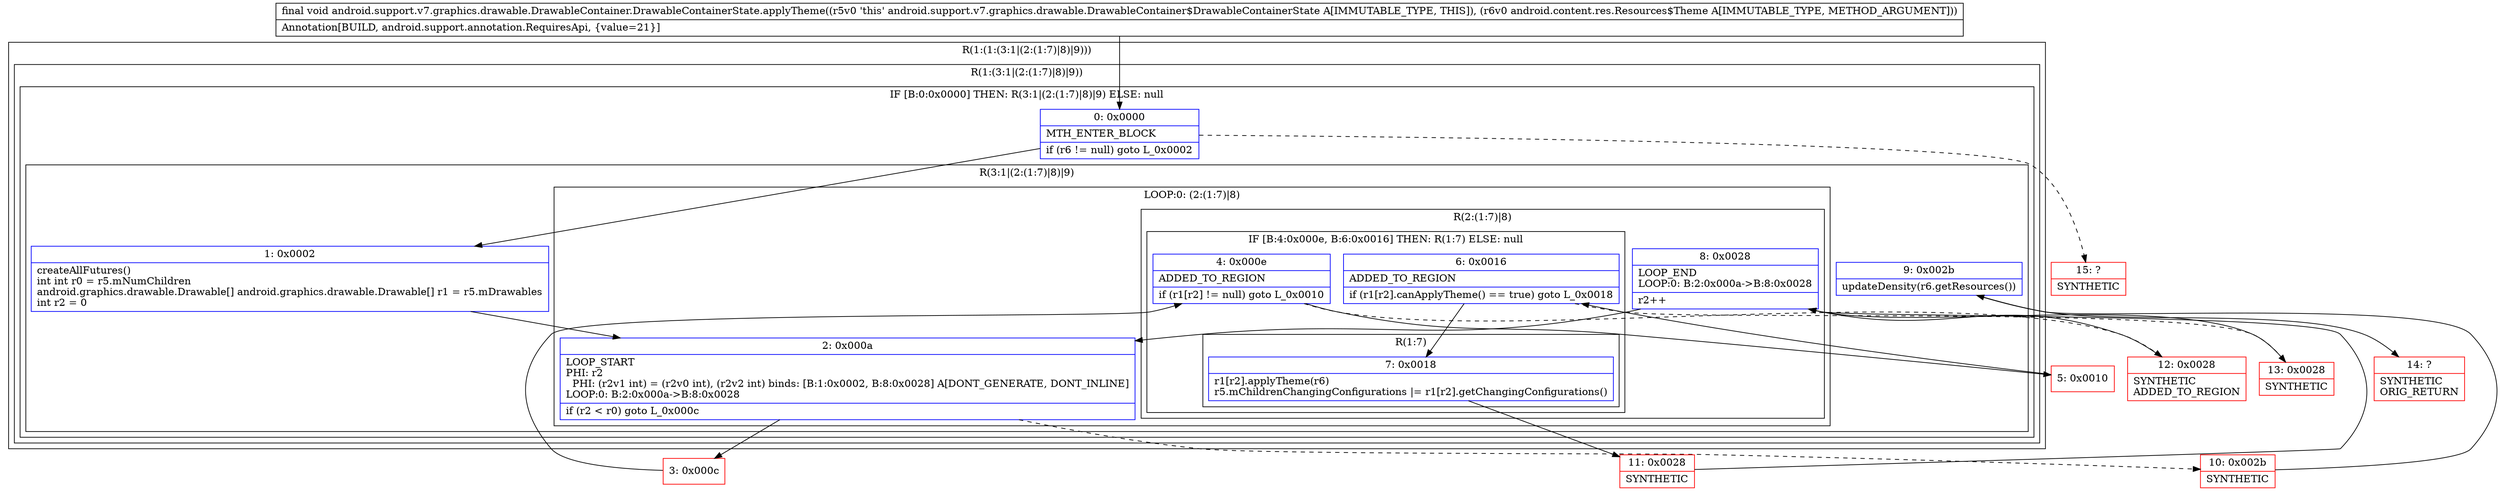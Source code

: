 digraph "CFG forandroid.support.v7.graphics.drawable.DrawableContainer.DrawableContainerState.applyTheme(Landroid\/content\/res\/Resources$Theme;)V" {
subgraph cluster_Region_1577900847 {
label = "R(1:(1:(3:1|(2:(1:7)|8)|9)))";
node [shape=record,color=blue];
subgraph cluster_Region_1763502971 {
label = "R(1:(3:1|(2:(1:7)|8)|9))";
node [shape=record,color=blue];
subgraph cluster_IfRegion_1609102448 {
label = "IF [B:0:0x0000] THEN: R(3:1|(2:(1:7)|8)|9) ELSE: null";
node [shape=record,color=blue];
Node_0 [shape=record,label="{0\:\ 0x0000|MTH_ENTER_BLOCK\l|if (r6 != null) goto L_0x0002\l}"];
subgraph cluster_Region_2083821999 {
label = "R(3:1|(2:(1:7)|8)|9)";
node [shape=record,color=blue];
Node_1 [shape=record,label="{1\:\ 0x0002|createAllFutures()\lint int r0 = r5.mNumChildren\landroid.graphics.drawable.Drawable[] android.graphics.drawable.Drawable[] r1 = r5.mDrawables\lint r2 = 0\l}"];
subgraph cluster_LoopRegion_1541738858 {
label = "LOOP:0: (2:(1:7)|8)";
node [shape=record,color=blue];
Node_2 [shape=record,label="{2\:\ 0x000a|LOOP_START\lPHI: r2 \l  PHI: (r2v1 int) = (r2v0 int), (r2v2 int) binds: [B:1:0x0002, B:8:0x0028] A[DONT_GENERATE, DONT_INLINE]\lLOOP:0: B:2:0x000a\-\>B:8:0x0028\l|if (r2 \< r0) goto L_0x000c\l}"];
subgraph cluster_Region_1204939547 {
label = "R(2:(1:7)|8)";
node [shape=record,color=blue];
subgraph cluster_IfRegion_1909501280 {
label = "IF [B:4:0x000e, B:6:0x0016] THEN: R(1:7) ELSE: null";
node [shape=record,color=blue];
Node_4 [shape=record,label="{4\:\ 0x000e|ADDED_TO_REGION\l|if (r1[r2] != null) goto L_0x0010\l}"];
Node_6 [shape=record,label="{6\:\ 0x0016|ADDED_TO_REGION\l|if (r1[r2].canApplyTheme() == true) goto L_0x0018\l}"];
subgraph cluster_Region_535879851 {
label = "R(1:7)";
node [shape=record,color=blue];
Node_7 [shape=record,label="{7\:\ 0x0018|r1[r2].applyTheme(r6)\lr5.mChildrenChangingConfigurations \|= r1[r2].getChangingConfigurations()\l}"];
}
}
Node_8 [shape=record,label="{8\:\ 0x0028|LOOP_END\lLOOP:0: B:2:0x000a\-\>B:8:0x0028\l|r2++\l}"];
}
}
Node_9 [shape=record,label="{9\:\ 0x002b|updateDensity(r6.getResources())\l}"];
}
}
}
}
Node_3 [shape=record,color=red,label="{3\:\ 0x000c}"];
Node_5 [shape=record,color=red,label="{5\:\ 0x0010}"];
Node_10 [shape=record,color=red,label="{10\:\ 0x002b|SYNTHETIC\l}"];
Node_11 [shape=record,color=red,label="{11\:\ 0x0028|SYNTHETIC\l}"];
Node_12 [shape=record,color=red,label="{12\:\ 0x0028|SYNTHETIC\lADDED_TO_REGION\l}"];
Node_13 [shape=record,color=red,label="{13\:\ 0x0028|SYNTHETIC\l}"];
Node_14 [shape=record,color=red,label="{14\:\ ?|SYNTHETIC\lORIG_RETURN\l}"];
Node_15 [shape=record,color=red,label="{15\:\ ?|SYNTHETIC\l}"];
MethodNode[shape=record,label="{final void android.support.v7.graphics.drawable.DrawableContainer.DrawableContainerState.applyTheme((r5v0 'this' android.support.v7.graphics.drawable.DrawableContainer$DrawableContainerState A[IMMUTABLE_TYPE, THIS]), (r6v0 android.content.res.Resources$Theme A[IMMUTABLE_TYPE, METHOD_ARGUMENT]))  | Annotation[BUILD, android.support.annotation.RequiresApi, \{value=21\}]\l}"];
MethodNode -> Node_0;
Node_0 -> Node_1;
Node_0 -> Node_15[style=dashed];
Node_1 -> Node_2;
Node_2 -> Node_3;
Node_2 -> Node_10[style=dashed];
Node_4 -> Node_5;
Node_4 -> Node_12[style=dashed];
Node_6 -> Node_7;
Node_6 -> Node_13[style=dashed];
Node_7 -> Node_11;
Node_8 -> Node_2;
Node_9 -> Node_14;
Node_3 -> Node_4;
Node_5 -> Node_6;
Node_10 -> Node_9;
Node_11 -> Node_8;
Node_12 -> Node_8;
Node_13 -> Node_8;
}

